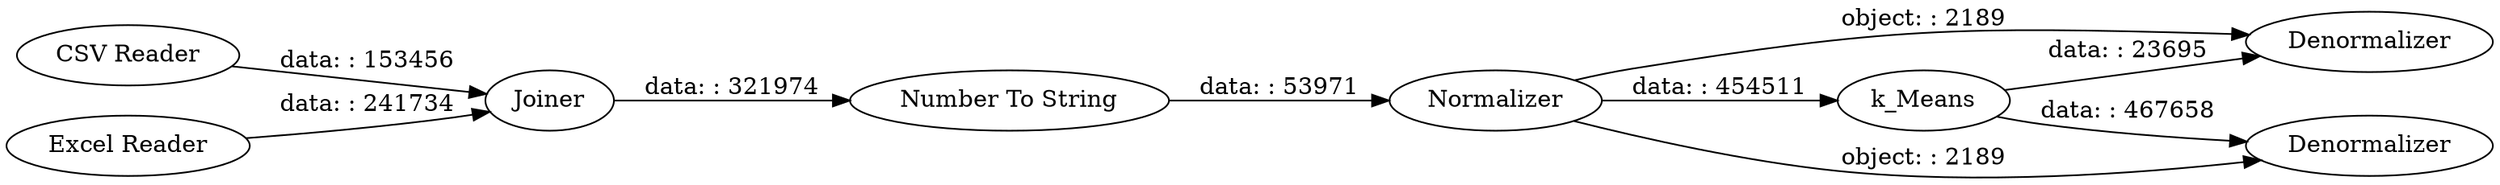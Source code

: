 digraph {
	"5425269183332075222_146" [label="Number To String"]
	"5425269183332075222_145" [label=Joiner]
	"5425269183332075222_147" [label=Normalizer]
	"5425269183332075222_138" [label=k_Means]
	"5425269183332075222_149" [label=Denormalizer]
	"5425269183332075222_144" [label="CSV Reader"]
	"5425269183332075222_143" [label="Excel Reader"]
	"5425269183332075222_148" [label=Denormalizer]
	"5425269183332075222_138" -> "5425269183332075222_148" [label="data: : 467658"]
	"5425269183332075222_146" -> "5425269183332075222_147" [label="data: : 53971"]
	"5425269183332075222_143" -> "5425269183332075222_145" [label="data: : 241734"]
	"5425269183332075222_144" -> "5425269183332075222_145" [label="data: : 153456"]
	"5425269183332075222_145" -> "5425269183332075222_146" [label="data: : 321974"]
	"5425269183332075222_147" -> "5425269183332075222_138" [label="data: : 454511"]
	"5425269183332075222_147" -> "5425269183332075222_148" [label="object: : 2189"]
	"5425269183332075222_147" -> "5425269183332075222_149" [label="object: : 2189"]
	"5425269183332075222_138" -> "5425269183332075222_149" [label="data: : 23695"]
	rankdir=LR
}
